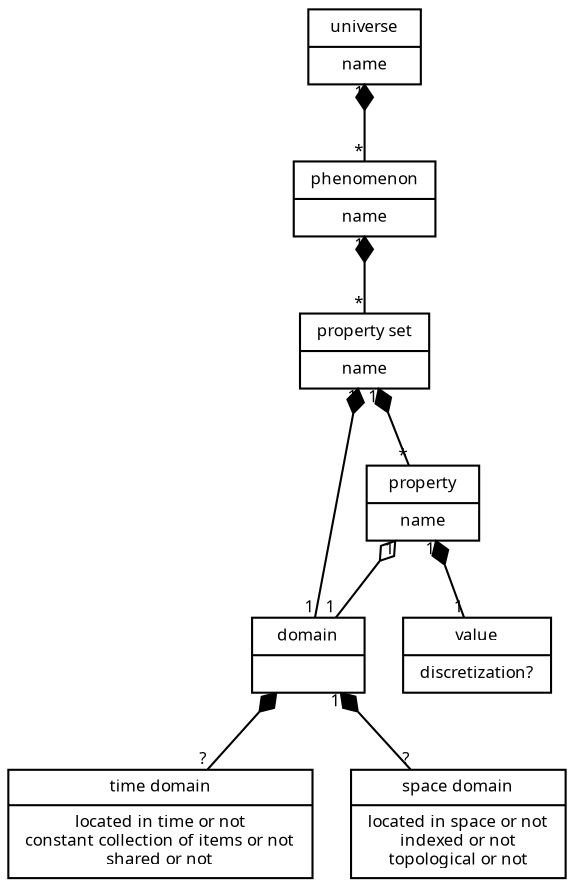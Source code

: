 digraph logical_data_model {

    // -------------------------------------------------------------------------
    graph [
        fontname=Verdana
        fontsize=8
        compound=true
        bgcolor=transparent
        splines=true
        overlap=scale
    ];

    node [
        shape=record
        fontname=Verdana
        fontsize=8
        style=filled
        fillcolor=white
        target=_parent
    ];

    edge [
        dir="both"
        arrowtail=none
        arrowhead=none
        fontname=Verdana
        fontsize=8
    ];


    // -------------------------------------------------------------------------
    universe [
        label="{" +
            "universe|" +
            "name" +
        "}"
        URL="md_universe.html"
    ];

    phenomenon [
        label="{" +
            "phenomenon|" +
            "name" +
        "}"
        URL="md_phenomenon.html"
    ];

    property_set [
        label="{" +
            "property set|" +
            "name" +
        "}"
        URL="md_property_set.html"
    ];

    property [
        label="{" +
            "property|" +
            "name" +
        "}"
        URL="md_property.html"
    ];

    domain [
        label="{" +
            "domain|" +
        "}"
        URL="md_domain.html"
    ];

    time_domain [
        label="{" +
            "time domain|" +
            "located in time or not\n" +
            "constant collection of items or not\n" +
            "shared or not\n" +
        "}"
        URL="md_domain.html#lue_domain_time_domain_types"
    ];

    space_domain [
        label="{" +
            "space domain|" +
            "located in space or not\n" +
            "indexed or not\n" +
            "topological or not" +
        "}"
        URL="md_domain.html#lue_domain_space_domain_types"
    ];

    value [
        label="{" +
            "value|" +
            "discretization?" +
        "}"
        URL="md_value.html"
    ];


    // -------------------------------------------------------------------------
    universe -> phenomenon [
        arrowtail=diamond
        taillabel="1"
        headlabel="*"
    ];

    phenomenon -> property_set [
        arrowtail=diamond
        taillabel="1"
        headlabel="*"
    ];

    property_set -> domain [
        arrowtail=diamond
        taillabel="1"
        headlabel="1"
    ];


    // subgraph cluster_space_domain {
    //     label="space domain";
    //     space_point;
    //     space_box;
    //     space_line;
    //     space_region;
    //     space_cell;
    // }

    // domain -> space_line [
    //     lhead=cluster_space_domain
    //     arrowtail="diamond"
    //     taillabel="1"
    //     headlabel="?"
    // ];

    domain -> time_domain [
        arrowtail="diamond"
        taillabel="1"
        headlabel="?"
    ];

    domain -> space_domain [
        arrowtail="diamond"
        taillabel="1"
        headlabel="?"
    ];

    property_set -> property [
        arrowtail=diamond
        taillabel="1"
        headlabel="*"
    ];

    property -> domain [
        arrowtail=odiamond
        taillabel="1"
        headlabel="1"
    ];

    property -> value [
        arrowtail=diamond
        taillabel="1"
        headlabel="1"
    ];

}
